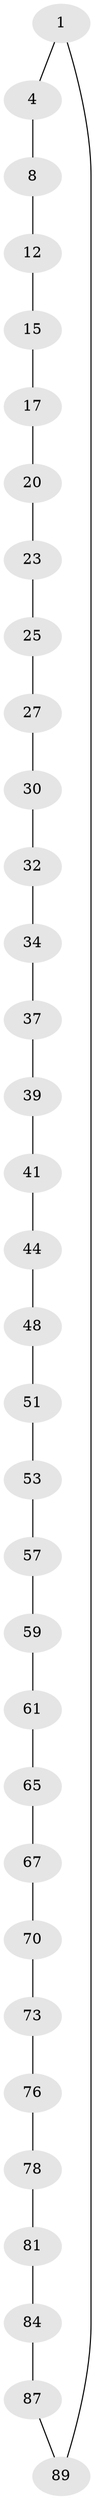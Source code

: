// original degree distribution, {2: 1.0}
// Generated by graph-tools (version 1.1) at 2025/20/03/04/25 18:20:08]
// undirected, 33 vertices, 33 edges
graph export_dot {
graph [start="1"]
  node [color=gray90,style=filled];
  1 [super="+2+90"];
  4 [super="+5"];
  8 [super="+9"];
  12 [super="+13"];
  15 [super="+16"];
  17 [super="+18"];
  20 [super="+21"];
  23 [super="+24"];
  25 [super="+26"];
  27 [super="+28"];
  30 [super="+31"];
  32 [super="+33"];
  34 [super="+35"];
  37 [super="+38"];
  39 [super="+40"];
  41 [super="+42"];
  44 [super="+45"];
  48 [super="+49"];
  51 [super="+52"];
  53 [super="+54"];
  57 [super="+58"];
  59 [super="+60"];
  61 [super="+62"];
  65 [super="+66"];
  67 [super="+68"];
  70 [super="+71"];
  73 [super="+74"];
  76 [super="+77"];
  78 [super="+79"];
  81 [super="+82"];
  84 [super="+85"];
  87 [super="+88"];
  89;
  1 -- 4;
  1 -- 89;
  4 -- 8;
  8 -- 12;
  12 -- 15;
  15 -- 17;
  17 -- 20;
  20 -- 23;
  23 -- 25;
  25 -- 27;
  27 -- 30;
  30 -- 32;
  32 -- 34;
  34 -- 37;
  37 -- 39;
  39 -- 41;
  41 -- 44;
  44 -- 48;
  48 -- 51;
  51 -- 53;
  53 -- 57;
  57 -- 59;
  59 -- 61;
  61 -- 65;
  65 -- 67;
  67 -- 70;
  70 -- 73;
  73 -- 76;
  76 -- 78;
  78 -- 81;
  81 -- 84;
  84 -- 87;
  87 -- 89;
}
